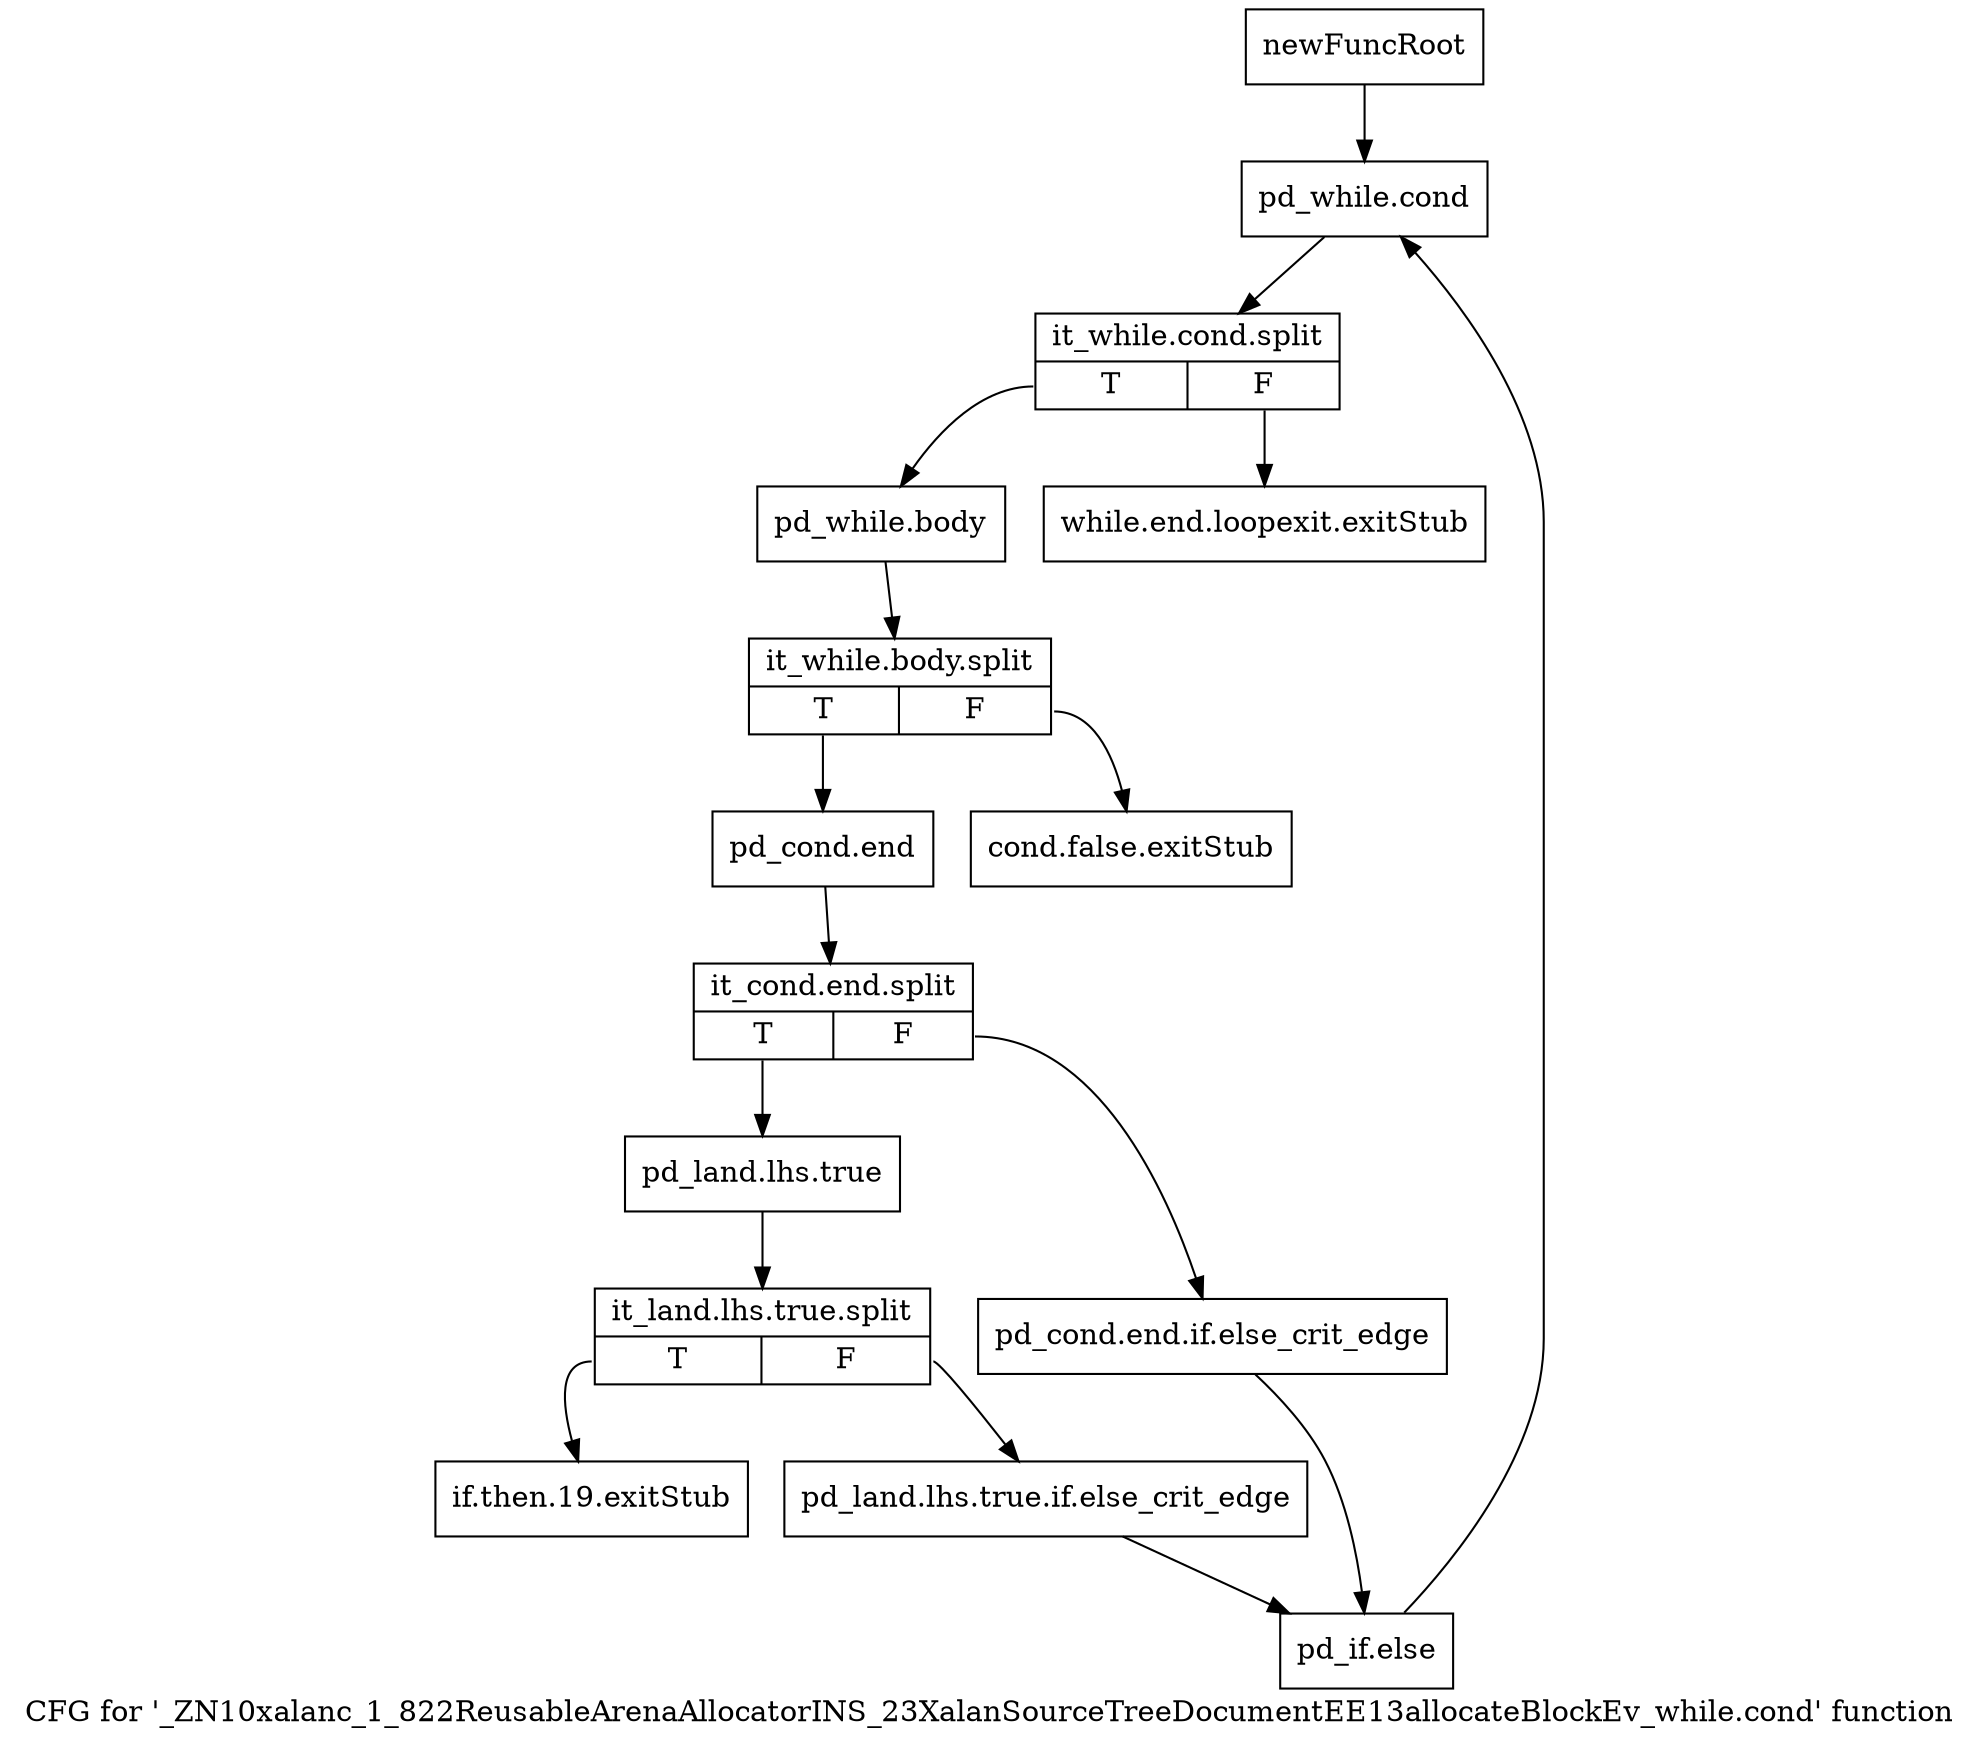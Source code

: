 digraph "CFG for '_ZN10xalanc_1_822ReusableArenaAllocatorINS_23XalanSourceTreeDocumentEE13allocateBlockEv_while.cond' function" {
	label="CFG for '_ZN10xalanc_1_822ReusableArenaAllocatorINS_23XalanSourceTreeDocumentEE13allocateBlockEv_while.cond' function";

	Node0x83d44e0 [shape=record,label="{newFuncRoot}"];
	Node0x83d44e0 -> Node0x83dc3d0;
	Node0x83dc2e0 [shape=record,label="{while.end.loopexit.exitStub}"];
	Node0x83dc330 [shape=record,label="{cond.false.exitStub}"];
	Node0x83dc380 [shape=record,label="{if.then.19.exitStub}"];
	Node0x83dc3d0 [shape=record,label="{pd_while.cond}"];
	Node0x83dc3d0 -> Node0xd1b28c0;
	Node0xd1b28c0 [shape=record,label="{it_while.cond.split|{<s0>T|<s1>F}}"];
	Node0xd1b28c0:s0 -> Node0x83dc420;
	Node0xd1b28c0:s1 -> Node0x83dc2e0;
	Node0x83dc420 [shape=record,label="{pd_while.body}"];
	Node0x83dc420 -> Node0xd1b2780;
	Node0xd1b2780 [shape=record,label="{it_while.body.split|{<s0>T|<s1>F}}"];
	Node0xd1b2780:s0 -> Node0x83dc470;
	Node0xd1b2780:s1 -> Node0x83dc330;
	Node0x83dc470 [shape=record,label="{pd_cond.end}"];
	Node0x83dc470 -> Node0xd1b2fa0;
	Node0xd1b2fa0 [shape=record,label="{it_cond.end.split|{<s0>T|<s1>F}}"];
	Node0xd1b2fa0:s0 -> Node0x83dc510;
	Node0xd1b2fa0:s1 -> Node0x83dc4c0;
	Node0x83dc4c0 [shape=record,label="{pd_cond.end.if.else_crit_edge}"];
	Node0x83dc4c0 -> Node0x83dc5b0;
	Node0x83dc510 [shape=record,label="{pd_land.lhs.true}"];
	Node0x83dc510 -> Node0xd1b27d0;
	Node0xd1b27d0 [shape=record,label="{it_land.lhs.true.split|{<s0>T|<s1>F}}"];
	Node0xd1b27d0:s0 -> Node0x83dc380;
	Node0xd1b27d0:s1 -> Node0x83dc560;
	Node0x83dc560 [shape=record,label="{pd_land.lhs.true.if.else_crit_edge}"];
	Node0x83dc560 -> Node0x83dc5b0;
	Node0x83dc5b0 [shape=record,label="{pd_if.else}"];
	Node0x83dc5b0 -> Node0x83dc3d0;
}
